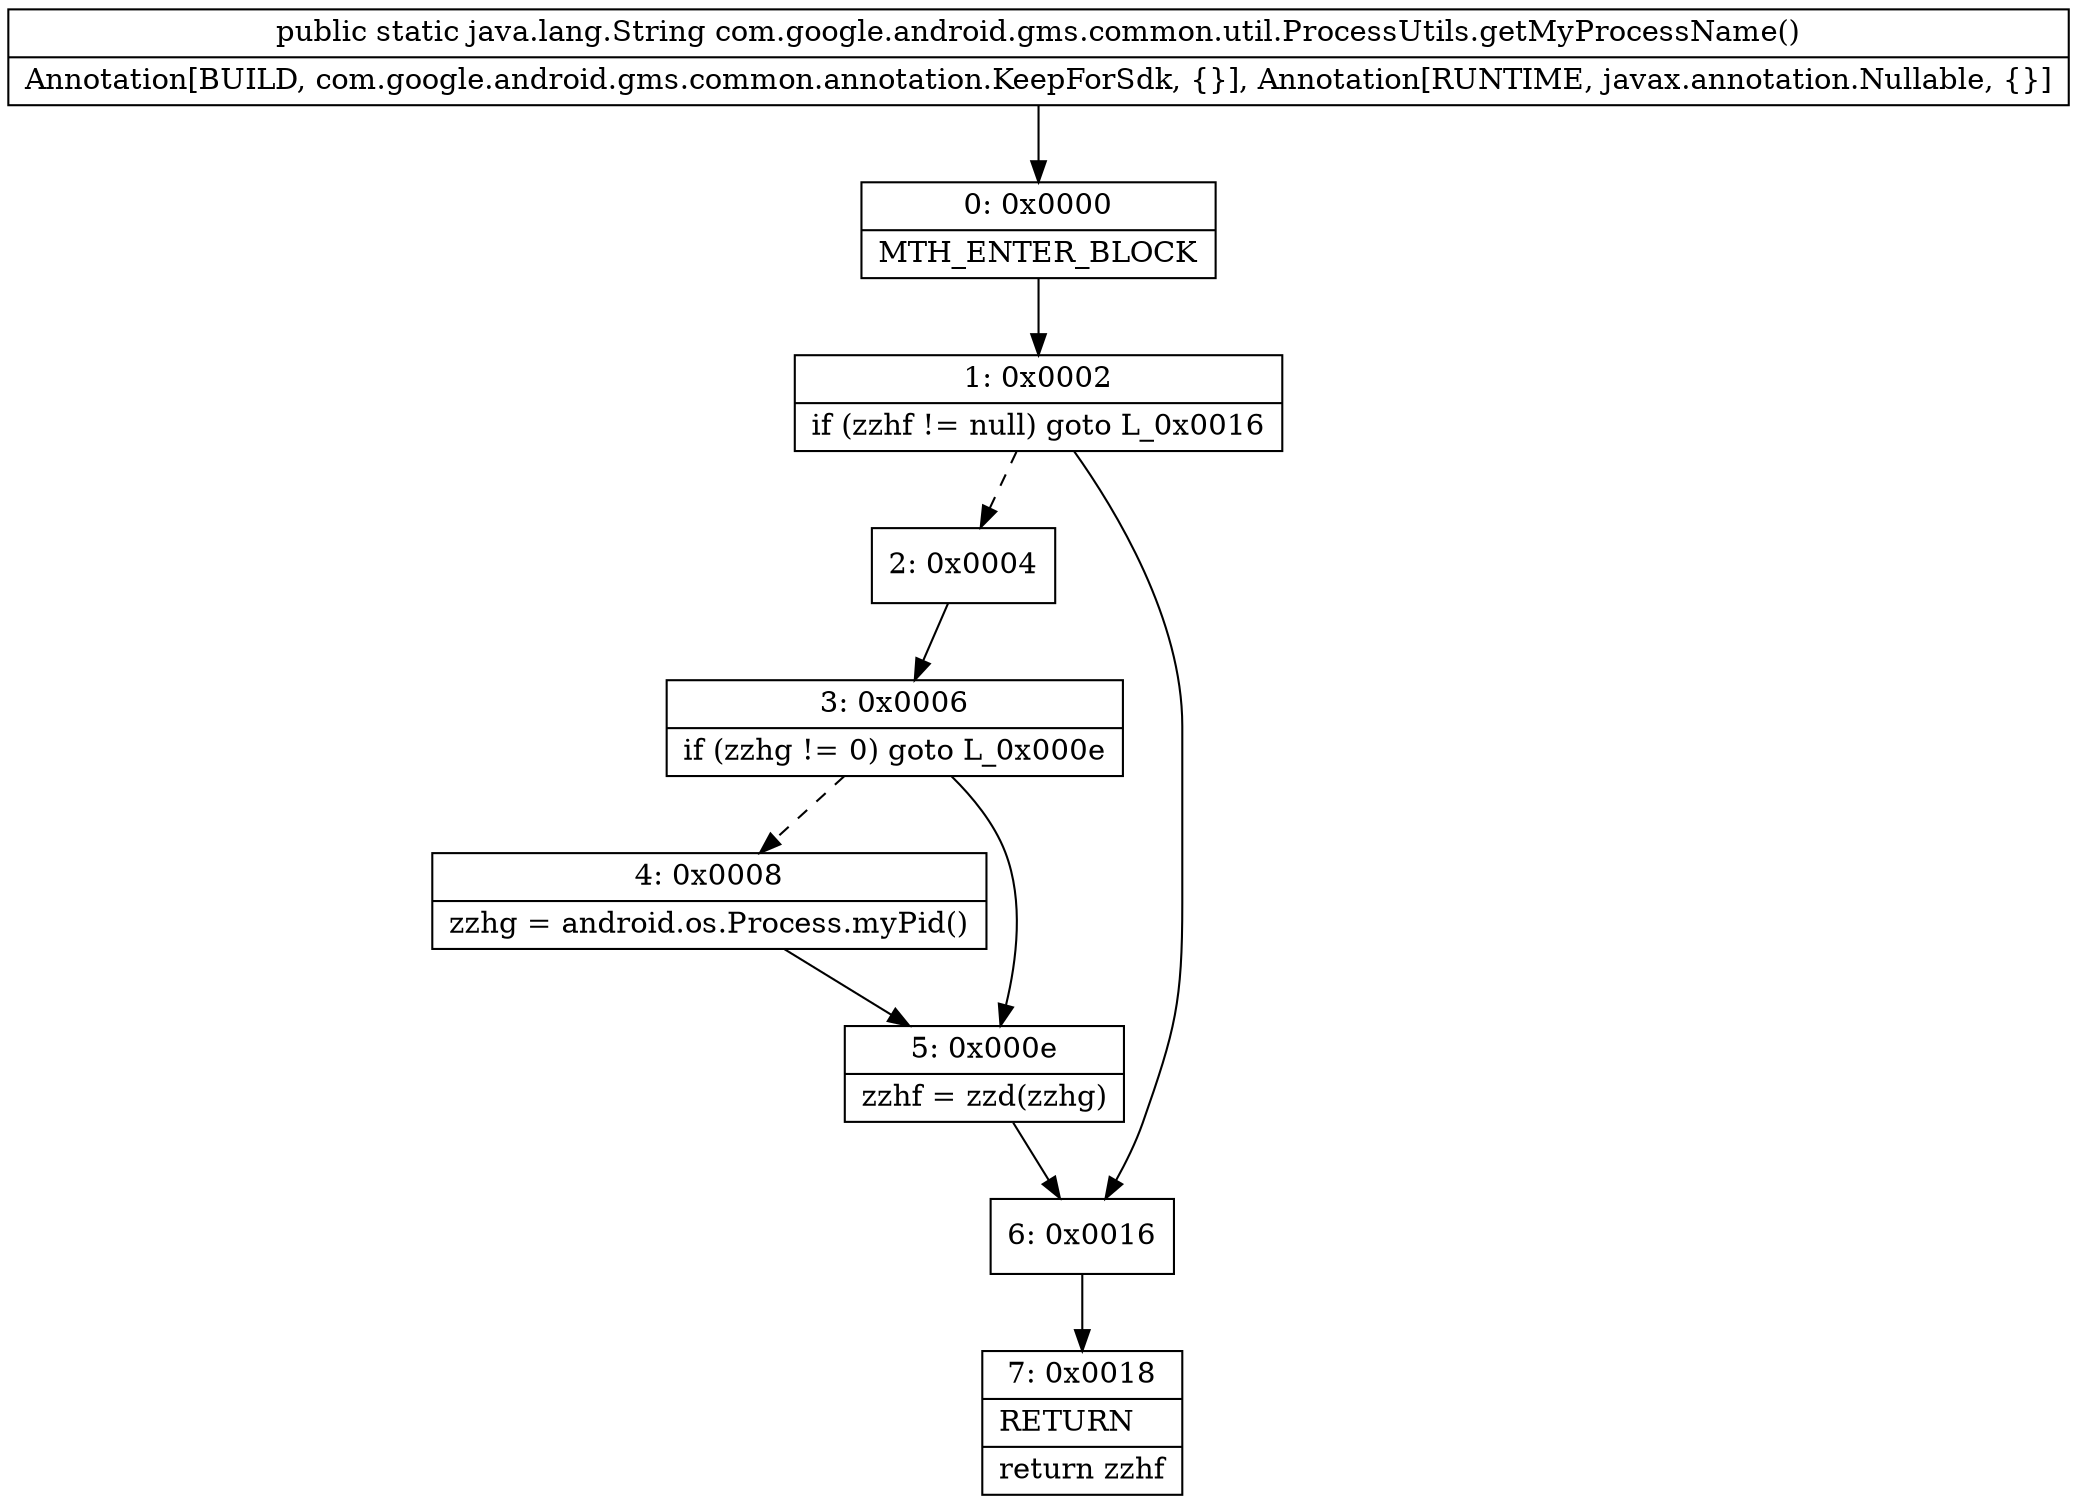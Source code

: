 digraph "CFG forcom.google.android.gms.common.util.ProcessUtils.getMyProcessName()Ljava\/lang\/String;" {
Node_0 [shape=record,label="{0\:\ 0x0000|MTH_ENTER_BLOCK\l}"];
Node_1 [shape=record,label="{1\:\ 0x0002|if (zzhf != null) goto L_0x0016\l}"];
Node_2 [shape=record,label="{2\:\ 0x0004}"];
Node_3 [shape=record,label="{3\:\ 0x0006|if (zzhg != 0) goto L_0x000e\l}"];
Node_4 [shape=record,label="{4\:\ 0x0008|zzhg = android.os.Process.myPid()\l}"];
Node_5 [shape=record,label="{5\:\ 0x000e|zzhf = zzd(zzhg)\l}"];
Node_6 [shape=record,label="{6\:\ 0x0016}"];
Node_7 [shape=record,label="{7\:\ 0x0018|RETURN\l|return zzhf\l}"];
MethodNode[shape=record,label="{public static java.lang.String com.google.android.gms.common.util.ProcessUtils.getMyProcessName()  | Annotation[BUILD, com.google.android.gms.common.annotation.KeepForSdk, \{\}], Annotation[RUNTIME, javax.annotation.Nullable, \{\}]\l}"];
MethodNode -> Node_0;
Node_0 -> Node_1;
Node_1 -> Node_2[style=dashed];
Node_1 -> Node_6;
Node_2 -> Node_3;
Node_3 -> Node_4[style=dashed];
Node_3 -> Node_5;
Node_4 -> Node_5;
Node_5 -> Node_6;
Node_6 -> Node_7;
}

